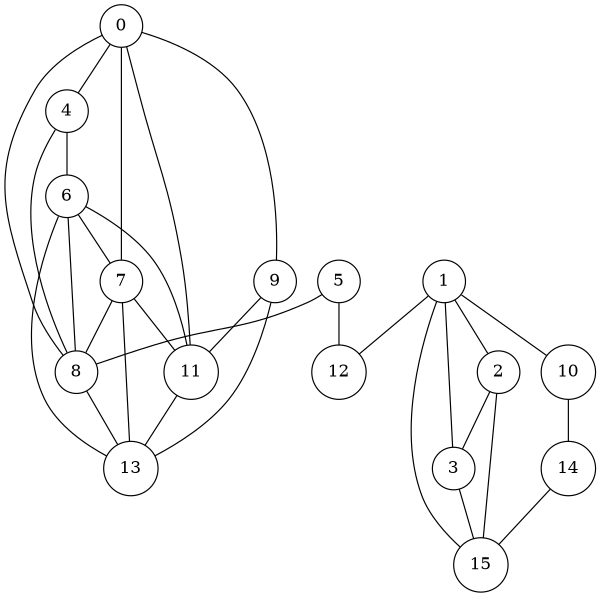 graph { graph [size="4,4"]; node[shape=circle];
 0-- 4
 0-- 7
 0-- 8
 0-- 9
 0--11
 1-- 2
 1-- 3
 1--10
 1--12
 1--15
 2-- 3
 2--15
 3--15
 4-- 6
 4-- 8
 5-- 8
 5--12
 6-- 7
 6-- 8
 6--11
 6--13
 7-- 8
 7--11
 7--13
 8--13
 9--11
 9--13
10--14
11--13
14--15

}

